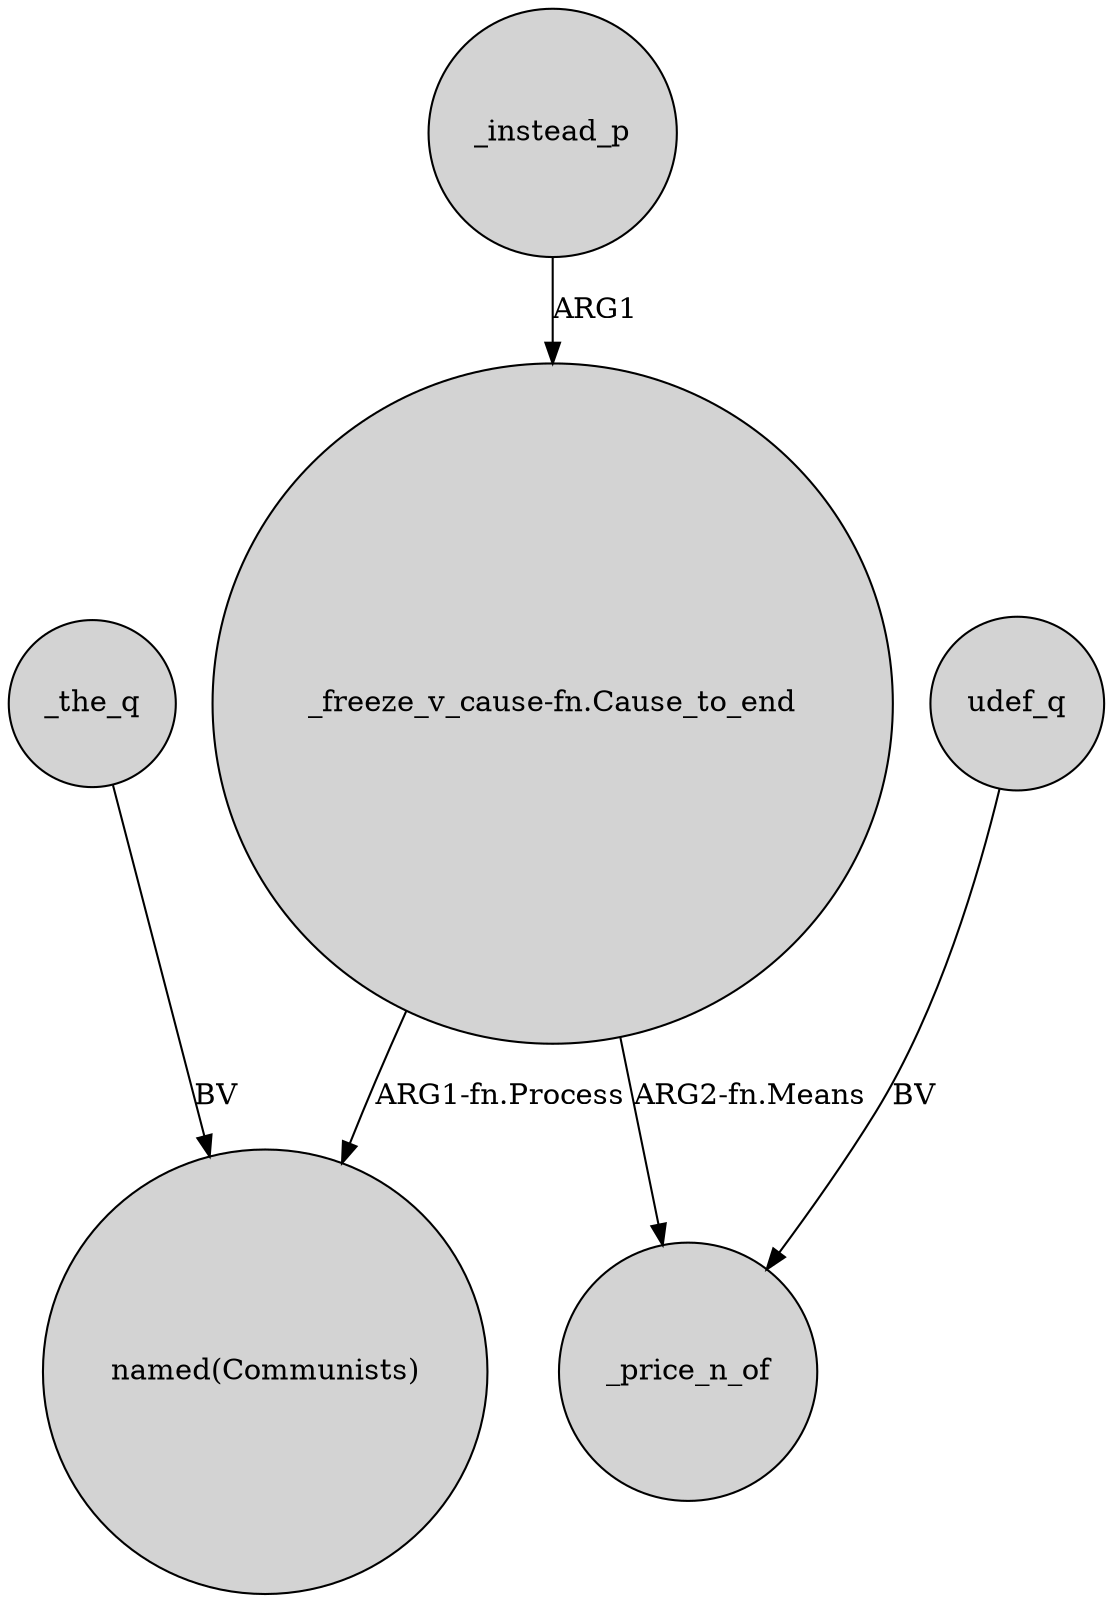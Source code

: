 digraph {
	node [shape=circle style=filled]
	_instead_p -> "_freeze_v_cause-fn.Cause_to_end" [label=ARG1]
	_the_q -> "named(Communists)" [label=BV]
	"_freeze_v_cause-fn.Cause_to_end" -> _price_n_of [label="ARG2-fn.Means"]
	"_freeze_v_cause-fn.Cause_to_end" -> "named(Communists)" [label="ARG1-fn.Process"]
	udef_q -> _price_n_of [label=BV]
}
